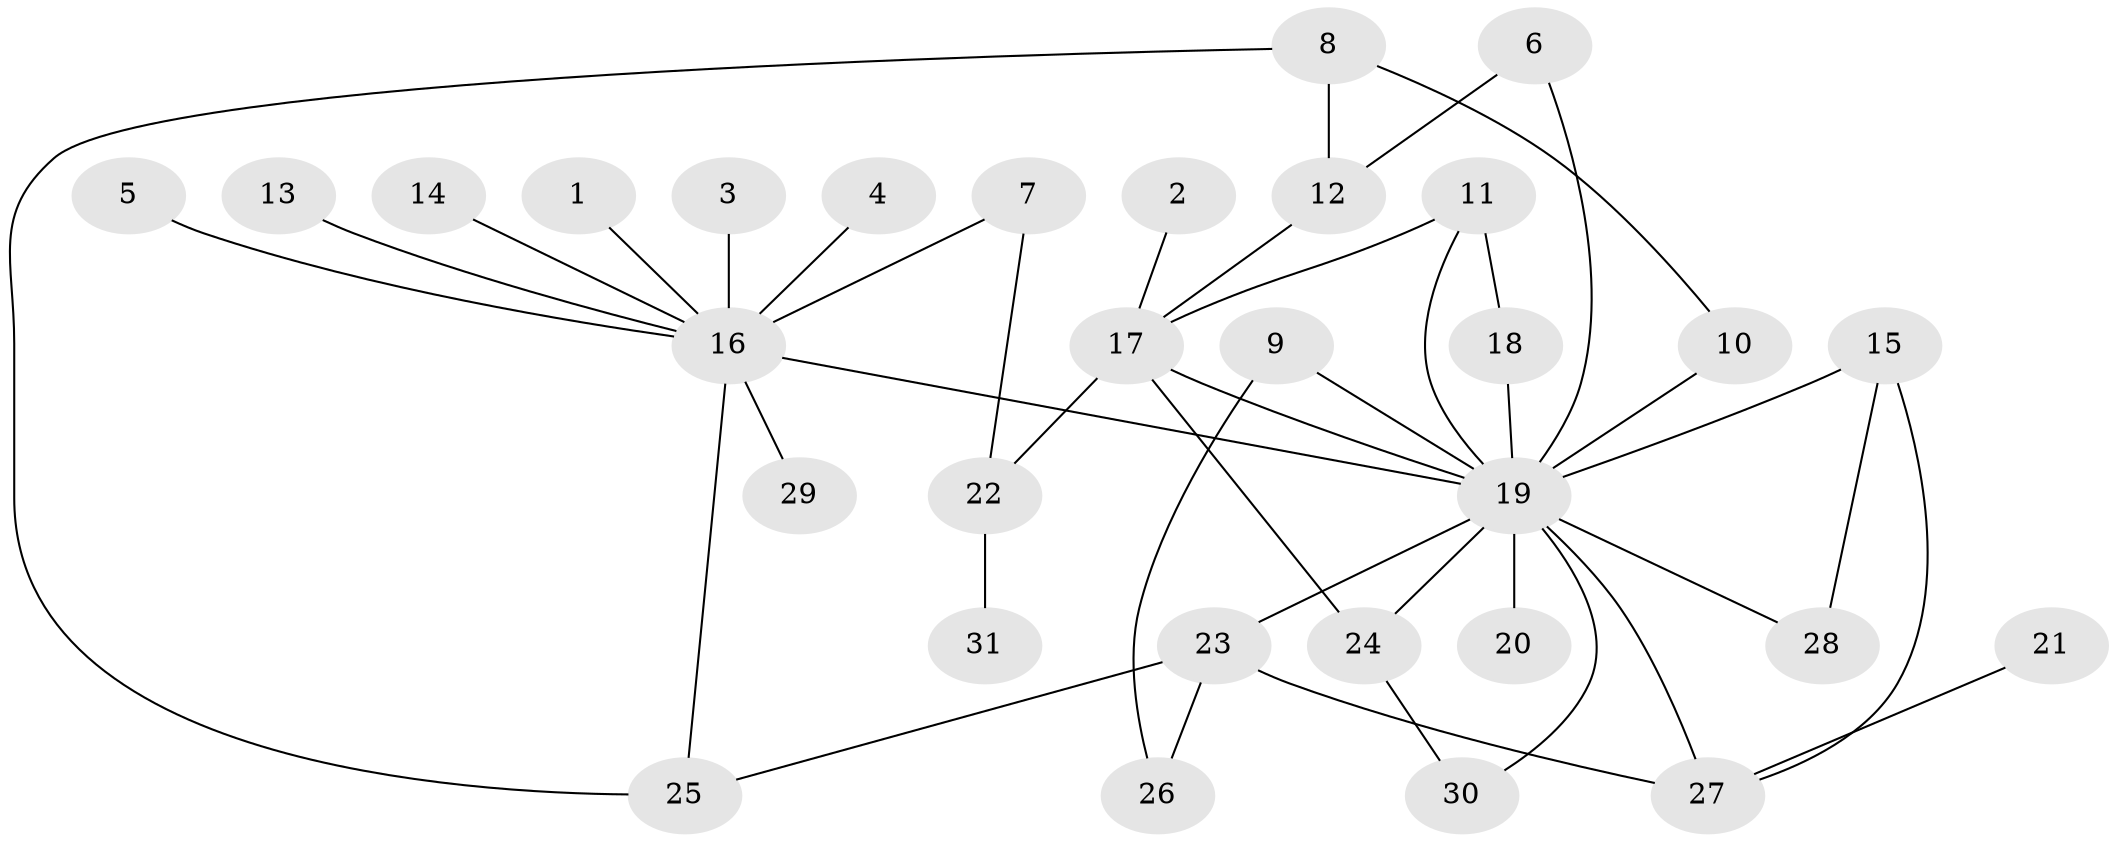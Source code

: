 // original degree distribution, {13: 0.014084507042253521, 2: 0.19718309859154928, 1: 0.4507042253521127, 3: 0.2112676056338028, 19: 0.014084507042253521, 9: 0.014084507042253521, 7: 0.014084507042253521, 4: 0.056338028169014086, 5: 0.014084507042253521, 6: 0.014084507042253521}
// Generated by graph-tools (version 1.1) at 2025/36/03/04/25 23:36:56]
// undirected, 31 vertices, 43 edges
graph export_dot {
  node [color=gray90,style=filled];
  1;
  2;
  3;
  4;
  5;
  6;
  7;
  8;
  9;
  10;
  11;
  12;
  13;
  14;
  15;
  16;
  17;
  18;
  19;
  20;
  21;
  22;
  23;
  24;
  25;
  26;
  27;
  28;
  29;
  30;
  31;
  1 -- 16 [weight=1.0];
  2 -- 17 [weight=1.0];
  3 -- 16 [weight=1.0];
  4 -- 16 [weight=1.0];
  5 -- 16 [weight=1.0];
  6 -- 12 [weight=1.0];
  6 -- 19 [weight=1.0];
  7 -- 16 [weight=2.0];
  7 -- 22 [weight=1.0];
  8 -- 10 [weight=1.0];
  8 -- 12 [weight=1.0];
  8 -- 25 [weight=1.0];
  9 -- 19 [weight=1.0];
  9 -- 26 [weight=1.0];
  10 -- 19 [weight=1.0];
  11 -- 17 [weight=1.0];
  11 -- 18 [weight=1.0];
  11 -- 19 [weight=1.0];
  12 -- 17 [weight=1.0];
  13 -- 16 [weight=1.0];
  14 -- 16 [weight=1.0];
  15 -- 19 [weight=1.0];
  15 -- 27 [weight=1.0];
  15 -- 28 [weight=1.0];
  16 -- 19 [weight=1.0];
  16 -- 25 [weight=1.0];
  16 -- 29 [weight=1.0];
  17 -- 19 [weight=1.0];
  17 -- 22 [weight=2.0];
  17 -- 24 [weight=1.0];
  18 -- 19 [weight=1.0];
  19 -- 20 [weight=2.0];
  19 -- 23 [weight=1.0];
  19 -- 24 [weight=1.0];
  19 -- 27 [weight=2.0];
  19 -- 28 [weight=1.0];
  19 -- 30 [weight=1.0];
  21 -- 27 [weight=1.0];
  22 -- 31 [weight=1.0];
  23 -- 25 [weight=1.0];
  23 -- 26 [weight=1.0];
  23 -- 27 [weight=2.0];
  24 -- 30 [weight=1.0];
}

